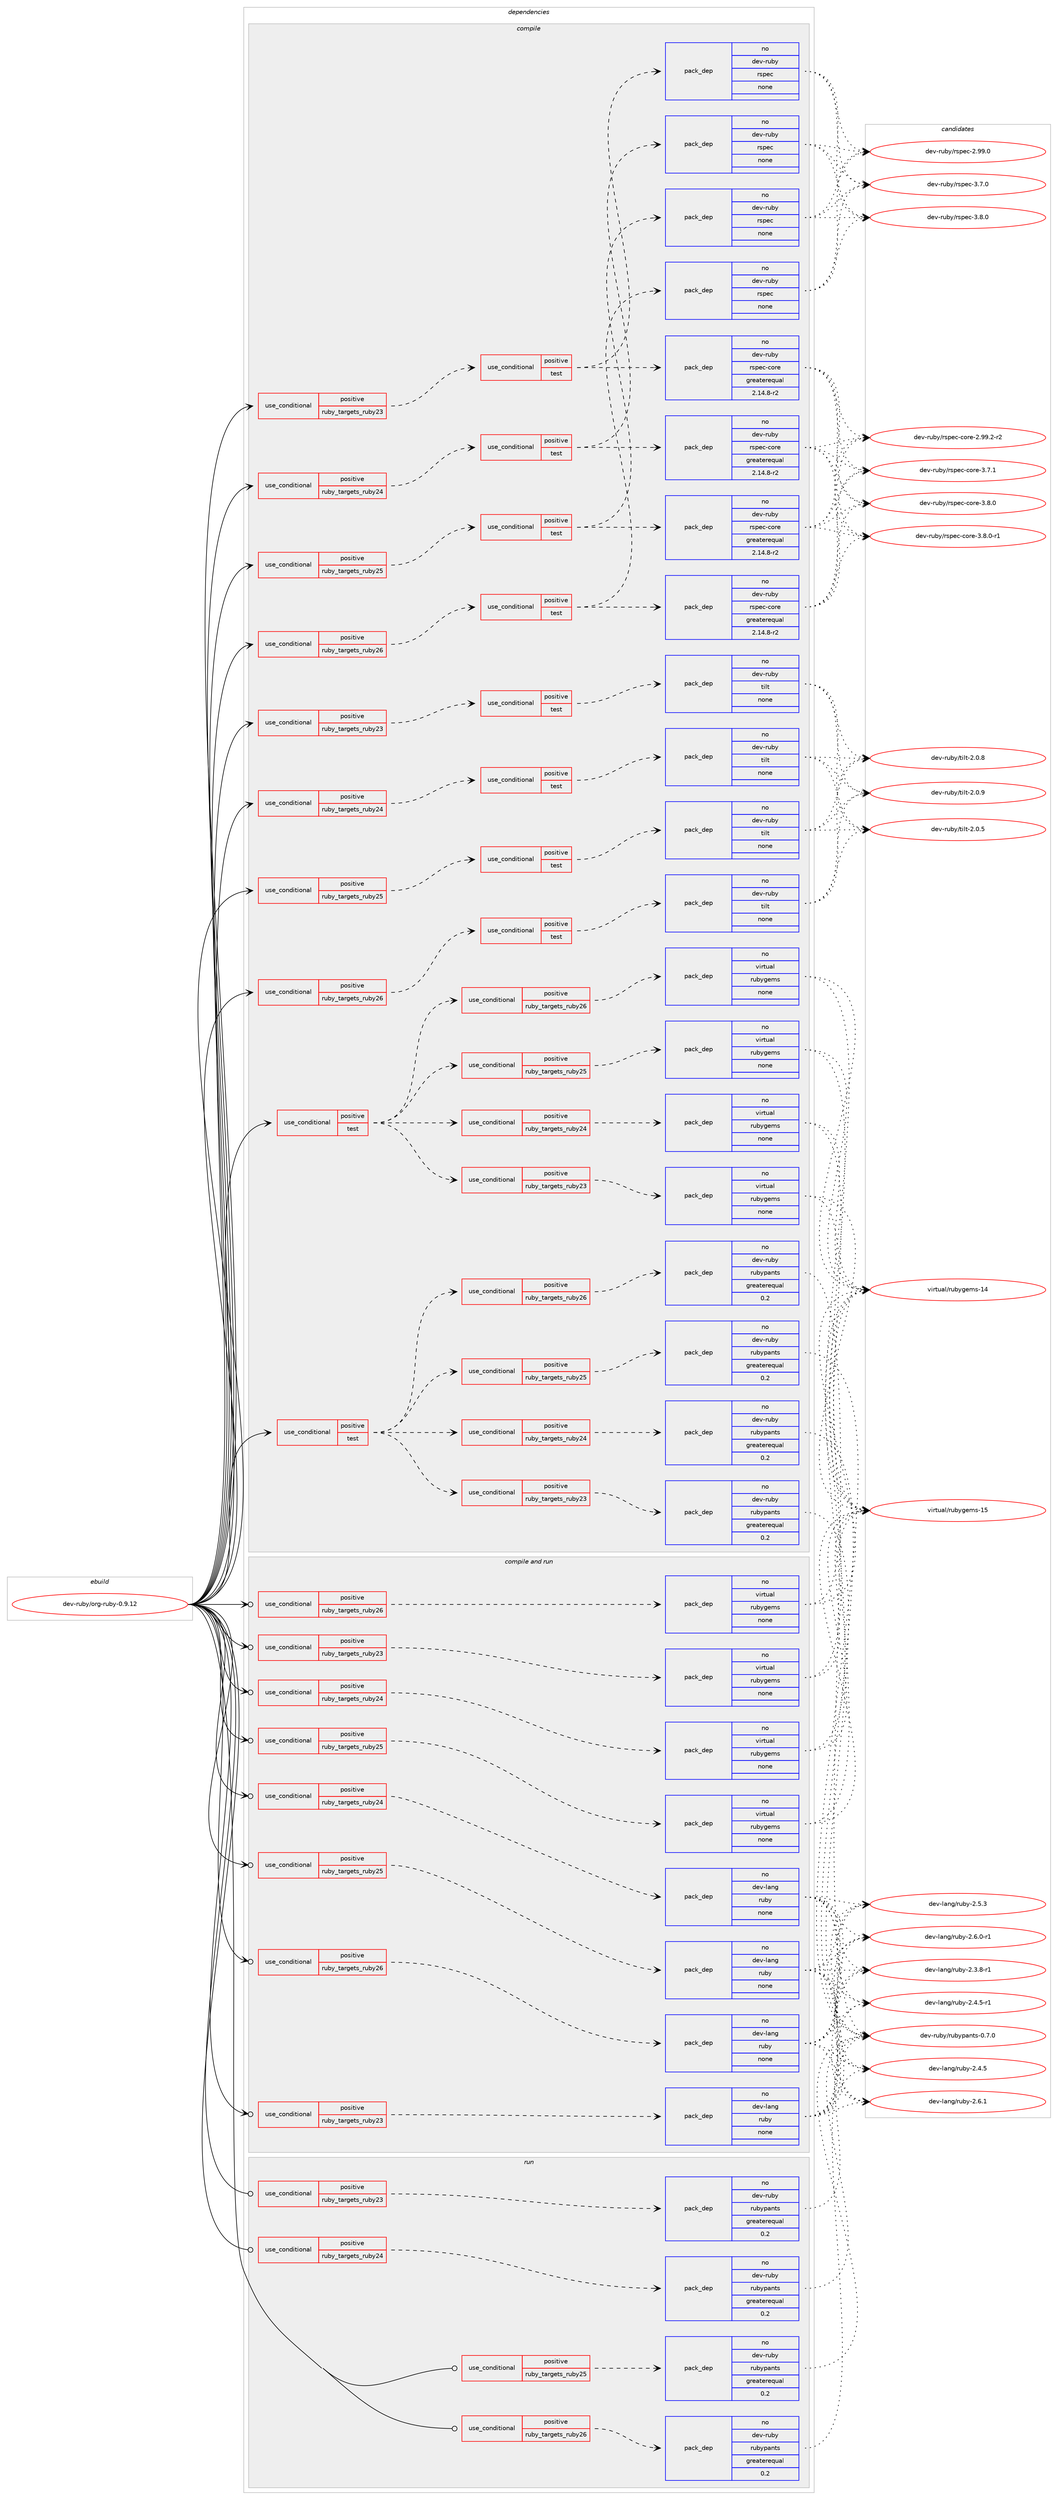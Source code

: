 digraph prolog {

# *************
# Graph options
# *************

newrank=true;
concentrate=true;
compound=true;
graph [rankdir=LR,fontname=Helvetica,fontsize=10,ranksep=1.5];#, ranksep=2.5, nodesep=0.2];
edge  [arrowhead=vee];
node  [fontname=Helvetica,fontsize=10];

# **********
# The ebuild
# **********

subgraph cluster_leftcol {
color=gray;
rank=same;
label=<<i>ebuild</i>>;
id [label="dev-ruby/org-ruby-0.9.12", color=red, width=4, href="../dev-ruby/org-ruby-0.9.12.svg"];
}

# ****************
# The dependencies
# ****************

subgraph cluster_midcol {
color=gray;
label=<<i>dependencies</i>>;
subgraph cluster_compile {
fillcolor="#eeeeee";
style=filled;
label=<<i>compile</i>>;
subgraph cond408301 {
dependency1509488 [label=<<TABLE BORDER="0" CELLBORDER="1" CELLSPACING="0" CELLPADDING="4"><TR><TD ROWSPAN="3" CELLPADDING="10">use_conditional</TD></TR><TR><TD>positive</TD></TR><TR><TD>ruby_targets_ruby23</TD></TR></TABLE>>, shape=none, color=red];
subgraph cond408302 {
dependency1509489 [label=<<TABLE BORDER="0" CELLBORDER="1" CELLSPACING="0" CELLPADDING="4"><TR><TD ROWSPAN="3" CELLPADDING="10">use_conditional</TD></TR><TR><TD>positive</TD></TR><TR><TD>test</TD></TR></TABLE>>, shape=none, color=red];
subgraph pack1077684 {
dependency1509490 [label=<<TABLE BORDER="0" CELLBORDER="1" CELLSPACING="0" CELLPADDING="4" WIDTH="220"><TR><TD ROWSPAN="6" CELLPADDING="30">pack_dep</TD></TR><TR><TD WIDTH="110">no</TD></TR><TR><TD>dev-ruby</TD></TR><TR><TD>rspec</TD></TR><TR><TD>none</TD></TR><TR><TD></TD></TR></TABLE>>, shape=none, color=blue];
}
dependency1509489:e -> dependency1509490:w [weight=20,style="dashed",arrowhead="vee"];
subgraph pack1077685 {
dependency1509491 [label=<<TABLE BORDER="0" CELLBORDER="1" CELLSPACING="0" CELLPADDING="4" WIDTH="220"><TR><TD ROWSPAN="6" CELLPADDING="30">pack_dep</TD></TR><TR><TD WIDTH="110">no</TD></TR><TR><TD>dev-ruby</TD></TR><TR><TD>rspec-core</TD></TR><TR><TD>greaterequal</TD></TR><TR><TD>2.14.8-r2</TD></TR></TABLE>>, shape=none, color=blue];
}
dependency1509489:e -> dependency1509491:w [weight=20,style="dashed",arrowhead="vee"];
}
dependency1509488:e -> dependency1509489:w [weight=20,style="dashed",arrowhead="vee"];
}
id:e -> dependency1509488:w [weight=20,style="solid",arrowhead="vee"];
subgraph cond408303 {
dependency1509492 [label=<<TABLE BORDER="0" CELLBORDER="1" CELLSPACING="0" CELLPADDING="4"><TR><TD ROWSPAN="3" CELLPADDING="10">use_conditional</TD></TR><TR><TD>positive</TD></TR><TR><TD>ruby_targets_ruby23</TD></TR></TABLE>>, shape=none, color=red];
subgraph cond408304 {
dependency1509493 [label=<<TABLE BORDER="0" CELLBORDER="1" CELLSPACING="0" CELLPADDING="4"><TR><TD ROWSPAN="3" CELLPADDING="10">use_conditional</TD></TR><TR><TD>positive</TD></TR><TR><TD>test</TD></TR></TABLE>>, shape=none, color=red];
subgraph pack1077686 {
dependency1509494 [label=<<TABLE BORDER="0" CELLBORDER="1" CELLSPACING="0" CELLPADDING="4" WIDTH="220"><TR><TD ROWSPAN="6" CELLPADDING="30">pack_dep</TD></TR><TR><TD WIDTH="110">no</TD></TR><TR><TD>dev-ruby</TD></TR><TR><TD>tilt</TD></TR><TR><TD>none</TD></TR><TR><TD></TD></TR></TABLE>>, shape=none, color=blue];
}
dependency1509493:e -> dependency1509494:w [weight=20,style="dashed",arrowhead="vee"];
}
dependency1509492:e -> dependency1509493:w [weight=20,style="dashed",arrowhead="vee"];
}
id:e -> dependency1509492:w [weight=20,style="solid",arrowhead="vee"];
subgraph cond408305 {
dependency1509495 [label=<<TABLE BORDER="0" CELLBORDER="1" CELLSPACING="0" CELLPADDING="4"><TR><TD ROWSPAN="3" CELLPADDING="10">use_conditional</TD></TR><TR><TD>positive</TD></TR><TR><TD>ruby_targets_ruby24</TD></TR></TABLE>>, shape=none, color=red];
subgraph cond408306 {
dependency1509496 [label=<<TABLE BORDER="0" CELLBORDER="1" CELLSPACING="0" CELLPADDING="4"><TR><TD ROWSPAN="3" CELLPADDING="10">use_conditional</TD></TR><TR><TD>positive</TD></TR><TR><TD>test</TD></TR></TABLE>>, shape=none, color=red];
subgraph pack1077687 {
dependency1509497 [label=<<TABLE BORDER="0" CELLBORDER="1" CELLSPACING="0" CELLPADDING="4" WIDTH="220"><TR><TD ROWSPAN="6" CELLPADDING="30">pack_dep</TD></TR><TR><TD WIDTH="110">no</TD></TR><TR><TD>dev-ruby</TD></TR><TR><TD>rspec</TD></TR><TR><TD>none</TD></TR><TR><TD></TD></TR></TABLE>>, shape=none, color=blue];
}
dependency1509496:e -> dependency1509497:w [weight=20,style="dashed",arrowhead="vee"];
subgraph pack1077688 {
dependency1509498 [label=<<TABLE BORDER="0" CELLBORDER="1" CELLSPACING="0" CELLPADDING="4" WIDTH="220"><TR><TD ROWSPAN="6" CELLPADDING="30">pack_dep</TD></TR><TR><TD WIDTH="110">no</TD></TR><TR><TD>dev-ruby</TD></TR><TR><TD>rspec-core</TD></TR><TR><TD>greaterequal</TD></TR><TR><TD>2.14.8-r2</TD></TR></TABLE>>, shape=none, color=blue];
}
dependency1509496:e -> dependency1509498:w [weight=20,style="dashed",arrowhead="vee"];
}
dependency1509495:e -> dependency1509496:w [weight=20,style="dashed",arrowhead="vee"];
}
id:e -> dependency1509495:w [weight=20,style="solid",arrowhead="vee"];
subgraph cond408307 {
dependency1509499 [label=<<TABLE BORDER="0" CELLBORDER="1" CELLSPACING="0" CELLPADDING="4"><TR><TD ROWSPAN="3" CELLPADDING="10">use_conditional</TD></TR><TR><TD>positive</TD></TR><TR><TD>ruby_targets_ruby24</TD></TR></TABLE>>, shape=none, color=red];
subgraph cond408308 {
dependency1509500 [label=<<TABLE BORDER="0" CELLBORDER="1" CELLSPACING="0" CELLPADDING="4"><TR><TD ROWSPAN="3" CELLPADDING="10">use_conditional</TD></TR><TR><TD>positive</TD></TR><TR><TD>test</TD></TR></TABLE>>, shape=none, color=red];
subgraph pack1077689 {
dependency1509501 [label=<<TABLE BORDER="0" CELLBORDER="1" CELLSPACING="0" CELLPADDING="4" WIDTH="220"><TR><TD ROWSPAN="6" CELLPADDING="30">pack_dep</TD></TR><TR><TD WIDTH="110">no</TD></TR><TR><TD>dev-ruby</TD></TR><TR><TD>tilt</TD></TR><TR><TD>none</TD></TR><TR><TD></TD></TR></TABLE>>, shape=none, color=blue];
}
dependency1509500:e -> dependency1509501:w [weight=20,style="dashed",arrowhead="vee"];
}
dependency1509499:e -> dependency1509500:w [weight=20,style="dashed",arrowhead="vee"];
}
id:e -> dependency1509499:w [weight=20,style="solid",arrowhead="vee"];
subgraph cond408309 {
dependency1509502 [label=<<TABLE BORDER="0" CELLBORDER="1" CELLSPACING="0" CELLPADDING="4"><TR><TD ROWSPAN="3" CELLPADDING="10">use_conditional</TD></TR><TR><TD>positive</TD></TR><TR><TD>ruby_targets_ruby25</TD></TR></TABLE>>, shape=none, color=red];
subgraph cond408310 {
dependency1509503 [label=<<TABLE BORDER="0" CELLBORDER="1" CELLSPACING="0" CELLPADDING="4"><TR><TD ROWSPAN="3" CELLPADDING="10">use_conditional</TD></TR><TR><TD>positive</TD></TR><TR><TD>test</TD></TR></TABLE>>, shape=none, color=red];
subgraph pack1077690 {
dependency1509504 [label=<<TABLE BORDER="0" CELLBORDER="1" CELLSPACING="0" CELLPADDING="4" WIDTH="220"><TR><TD ROWSPAN="6" CELLPADDING="30">pack_dep</TD></TR><TR><TD WIDTH="110">no</TD></TR><TR><TD>dev-ruby</TD></TR><TR><TD>rspec</TD></TR><TR><TD>none</TD></TR><TR><TD></TD></TR></TABLE>>, shape=none, color=blue];
}
dependency1509503:e -> dependency1509504:w [weight=20,style="dashed",arrowhead="vee"];
subgraph pack1077691 {
dependency1509505 [label=<<TABLE BORDER="0" CELLBORDER="1" CELLSPACING="0" CELLPADDING="4" WIDTH="220"><TR><TD ROWSPAN="6" CELLPADDING="30">pack_dep</TD></TR><TR><TD WIDTH="110">no</TD></TR><TR><TD>dev-ruby</TD></TR><TR><TD>rspec-core</TD></TR><TR><TD>greaterequal</TD></TR><TR><TD>2.14.8-r2</TD></TR></TABLE>>, shape=none, color=blue];
}
dependency1509503:e -> dependency1509505:w [weight=20,style="dashed",arrowhead="vee"];
}
dependency1509502:e -> dependency1509503:w [weight=20,style="dashed",arrowhead="vee"];
}
id:e -> dependency1509502:w [weight=20,style="solid",arrowhead="vee"];
subgraph cond408311 {
dependency1509506 [label=<<TABLE BORDER="0" CELLBORDER="1" CELLSPACING="0" CELLPADDING="4"><TR><TD ROWSPAN="3" CELLPADDING="10">use_conditional</TD></TR><TR><TD>positive</TD></TR><TR><TD>ruby_targets_ruby25</TD></TR></TABLE>>, shape=none, color=red];
subgraph cond408312 {
dependency1509507 [label=<<TABLE BORDER="0" CELLBORDER="1" CELLSPACING="0" CELLPADDING="4"><TR><TD ROWSPAN="3" CELLPADDING="10">use_conditional</TD></TR><TR><TD>positive</TD></TR><TR><TD>test</TD></TR></TABLE>>, shape=none, color=red];
subgraph pack1077692 {
dependency1509508 [label=<<TABLE BORDER="0" CELLBORDER="1" CELLSPACING="0" CELLPADDING="4" WIDTH="220"><TR><TD ROWSPAN="6" CELLPADDING="30">pack_dep</TD></TR><TR><TD WIDTH="110">no</TD></TR><TR><TD>dev-ruby</TD></TR><TR><TD>tilt</TD></TR><TR><TD>none</TD></TR><TR><TD></TD></TR></TABLE>>, shape=none, color=blue];
}
dependency1509507:e -> dependency1509508:w [weight=20,style="dashed",arrowhead="vee"];
}
dependency1509506:e -> dependency1509507:w [weight=20,style="dashed",arrowhead="vee"];
}
id:e -> dependency1509506:w [weight=20,style="solid",arrowhead="vee"];
subgraph cond408313 {
dependency1509509 [label=<<TABLE BORDER="0" CELLBORDER="1" CELLSPACING="0" CELLPADDING="4"><TR><TD ROWSPAN="3" CELLPADDING="10">use_conditional</TD></TR><TR><TD>positive</TD></TR><TR><TD>ruby_targets_ruby26</TD></TR></TABLE>>, shape=none, color=red];
subgraph cond408314 {
dependency1509510 [label=<<TABLE BORDER="0" CELLBORDER="1" CELLSPACING="0" CELLPADDING="4"><TR><TD ROWSPAN="3" CELLPADDING="10">use_conditional</TD></TR><TR><TD>positive</TD></TR><TR><TD>test</TD></TR></TABLE>>, shape=none, color=red];
subgraph pack1077693 {
dependency1509511 [label=<<TABLE BORDER="0" CELLBORDER="1" CELLSPACING="0" CELLPADDING="4" WIDTH="220"><TR><TD ROWSPAN="6" CELLPADDING="30">pack_dep</TD></TR><TR><TD WIDTH="110">no</TD></TR><TR><TD>dev-ruby</TD></TR><TR><TD>rspec</TD></TR><TR><TD>none</TD></TR><TR><TD></TD></TR></TABLE>>, shape=none, color=blue];
}
dependency1509510:e -> dependency1509511:w [weight=20,style="dashed",arrowhead="vee"];
subgraph pack1077694 {
dependency1509512 [label=<<TABLE BORDER="0" CELLBORDER="1" CELLSPACING="0" CELLPADDING="4" WIDTH="220"><TR><TD ROWSPAN="6" CELLPADDING="30">pack_dep</TD></TR><TR><TD WIDTH="110">no</TD></TR><TR><TD>dev-ruby</TD></TR><TR><TD>rspec-core</TD></TR><TR><TD>greaterequal</TD></TR><TR><TD>2.14.8-r2</TD></TR></TABLE>>, shape=none, color=blue];
}
dependency1509510:e -> dependency1509512:w [weight=20,style="dashed",arrowhead="vee"];
}
dependency1509509:e -> dependency1509510:w [weight=20,style="dashed",arrowhead="vee"];
}
id:e -> dependency1509509:w [weight=20,style="solid",arrowhead="vee"];
subgraph cond408315 {
dependency1509513 [label=<<TABLE BORDER="0" CELLBORDER="1" CELLSPACING="0" CELLPADDING="4"><TR><TD ROWSPAN="3" CELLPADDING="10">use_conditional</TD></TR><TR><TD>positive</TD></TR><TR><TD>ruby_targets_ruby26</TD></TR></TABLE>>, shape=none, color=red];
subgraph cond408316 {
dependency1509514 [label=<<TABLE BORDER="0" CELLBORDER="1" CELLSPACING="0" CELLPADDING="4"><TR><TD ROWSPAN="3" CELLPADDING="10">use_conditional</TD></TR><TR><TD>positive</TD></TR><TR><TD>test</TD></TR></TABLE>>, shape=none, color=red];
subgraph pack1077695 {
dependency1509515 [label=<<TABLE BORDER="0" CELLBORDER="1" CELLSPACING="0" CELLPADDING="4" WIDTH="220"><TR><TD ROWSPAN="6" CELLPADDING="30">pack_dep</TD></TR><TR><TD WIDTH="110">no</TD></TR><TR><TD>dev-ruby</TD></TR><TR><TD>tilt</TD></TR><TR><TD>none</TD></TR><TR><TD></TD></TR></TABLE>>, shape=none, color=blue];
}
dependency1509514:e -> dependency1509515:w [weight=20,style="dashed",arrowhead="vee"];
}
dependency1509513:e -> dependency1509514:w [weight=20,style="dashed",arrowhead="vee"];
}
id:e -> dependency1509513:w [weight=20,style="solid",arrowhead="vee"];
subgraph cond408317 {
dependency1509516 [label=<<TABLE BORDER="0" CELLBORDER="1" CELLSPACING="0" CELLPADDING="4"><TR><TD ROWSPAN="3" CELLPADDING="10">use_conditional</TD></TR><TR><TD>positive</TD></TR><TR><TD>test</TD></TR></TABLE>>, shape=none, color=red];
subgraph cond408318 {
dependency1509517 [label=<<TABLE BORDER="0" CELLBORDER="1" CELLSPACING="0" CELLPADDING="4"><TR><TD ROWSPAN="3" CELLPADDING="10">use_conditional</TD></TR><TR><TD>positive</TD></TR><TR><TD>ruby_targets_ruby23</TD></TR></TABLE>>, shape=none, color=red];
subgraph pack1077696 {
dependency1509518 [label=<<TABLE BORDER="0" CELLBORDER="1" CELLSPACING="0" CELLPADDING="4" WIDTH="220"><TR><TD ROWSPAN="6" CELLPADDING="30">pack_dep</TD></TR><TR><TD WIDTH="110">no</TD></TR><TR><TD>dev-ruby</TD></TR><TR><TD>rubypants</TD></TR><TR><TD>greaterequal</TD></TR><TR><TD>0.2</TD></TR></TABLE>>, shape=none, color=blue];
}
dependency1509517:e -> dependency1509518:w [weight=20,style="dashed",arrowhead="vee"];
}
dependency1509516:e -> dependency1509517:w [weight=20,style="dashed",arrowhead="vee"];
subgraph cond408319 {
dependency1509519 [label=<<TABLE BORDER="0" CELLBORDER="1" CELLSPACING="0" CELLPADDING="4"><TR><TD ROWSPAN="3" CELLPADDING="10">use_conditional</TD></TR><TR><TD>positive</TD></TR><TR><TD>ruby_targets_ruby24</TD></TR></TABLE>>, shape=none, color=red];
subgraph pack1077697 {
dependency1509520 [label=<<TABLE BORDER="0" CELLBORDER="1" CELLSPACING="0" CELLPADDING="4" WIDTH="220"><TR><TD ROWSPAN="6" CELLPADDING="30">pack_dep</TD></TR><TR><TD WIDTH="110">no</TD></TR><TR><TD>dev-ruby</TD></TR><TR><TD>rubypants</TD></TR><TR><TD>greaterequal</TD></TR><TR><TD>0.2</TD></TR></TABLE>>, shape=none, color=blue];
}
dependency1509519:e -> dependency1509520:w [weight=20,style="dashed",arrowhead="vee"];
}
dependency1509516:e -> dependency1509519:w [weight=20,style="dashed",arrowhead="vee"];
subgraph cond408320 {
dependency1509521 [label=<<TABLE BORDER="0" CELLBORDER="1" CELLSPACING="0" CELLPADDING="4"><TR><TD ROWSPAN="3" CELLPADDING="10">use_conditional</TD></TR><TR><TD>positive</TD></TR><TR><TD>ruby_targets_ruby25</TD></TR></TABLE>>, shape=none, color=red];
subgraph pack1077698 {
dependency1509522 [label=<<TABLE BORDER="0" CELLBORDER="1" CELLSPACING="0" CELLPADDING="4" WIDTH="220"><TR><TD ROWSPAN="6" CELLPADDING="30">pack_dep</TD></TR><TR><TD WIDTH="110">no</TD></TR><TR><TD>dev-ruby</TD></TR><TR><TD>rubypants</TD></TR><TR><TD>greaterequal</TD></TR><TR><TD>0.2</TD></TR></TABLE>>, shape=none, color=blue];
}
dependency1509521:e -> dependency1509522:w [weight=20,style="dashed",arrowhead="vee"];
}
dependency1509516:e -> dependency1509521:w [weight=20,style="dashed",arrowhead="vee"];
subgraph cond408321 {
dependency1509523 [label=<<TABLE BORDER="0" CELLBORDER="1" CELLSPACING="0" CELLPADDING="4"><TR><TD ROWSPAN="3" CELLPADDING="10">use_conditional</TD></TR><TR><TD>positive</TD></TR><TR><TD>ruby_targets_ruby26</TD></TR></TABLE>>, shape=none, color=red];
subgraph pack1077699 {
dependency1509524 [label=<<TABLE BORDER="0" CELLBORDER="1" CELLSPACING="0" CELLPADDING="4" WIDTH="220"><TR><TD ROWSPAN="6" CELLPADDING="30">pack_dep</TD></TR><TR><TD WIDTH="110">no</TD></TR><TR><TD>dev-ruby</TD></TR><TR><TD>rubypants</TD></TR><TR><TD>greaterequal</TD></TR><TR><TD>0.2</TD></TR></TABLE>>, shape=none, color=blue];
}
dependency1509523:e -> dependency1509524:w [weight=20,style="dashed",arrowhead="vee"];
}
dependency1509516:e -> dependency1509523:w [weight=20,style="dashed",arrowhead="vee"];
}
id:e -> dependency1509516:w [weight=20,style="solid",arrowhead="vee"];
subgraph cond408322 {
dependency1509525 [label=<<TABLE BORDER="0" CELLBORDER="1" CELLSPACING="0" CELLPADDING="4"><TR><TD ROWSPAN="3" CELLPADDING="10">use_conditional</TD></TR><TR><TD>positive</TD></TR><TR><TD>test</TD></TR></TABLE>>, shape=none, color=red];
subgraph cond408323 {
dependency1509526 [label=<<TABLE BORDER="0" CELLBORDER="1" CELLSPACING="0" CELLPADDING="4"><TR><TD ROWSPAN="3" CELLPADDING="10">use_conditional</TD></TR><TR><TD>positive</TD></TR><TR><TD>ruby_targets_ruby23</TD></TR></TABLE>>, shape=none, color=red];
subgraph pack1077700 {
dependency1509527 [label=<<TABLE BORDER="0" CELLBORDER="1" CELLSPACING="0" CELLPADDING="4" WIDTH="220"><TR><TD ROWSPAN="6" CELLPADDING="30">pack_dep</TD></TR><TR><TD WIDTH="110">no</TD></TR><TR><TD>virtual</TD></TR><TR><TD>rubygems</TD></TR><TR><TD>none</TD></TR><TR><TD></TD></TR></TABLE>>, shape=none, color=blue];
}
dependency1509526:e -> dependency1509527:w [weight=20,style="dashed",arrowhead="vee"];
}
dependency1509525:e -> dependency1509526:w [weight=20,style="dashed",arrowhead="vee"];
subgraph cond408324 {
dependency1509528 [label=<<TABLE BORDER="0" CELLBORDER="1" CELLSPACING="0" CELLPADDING="4"><TR><TD ROWSPAN="3" CELLPADDING="10">use_conditional</TD></TR><TR><TD>positive</TD></TR><TR><TD>ruby_targets_ruby24</TD></TR></TABLE>>, shape=none, color=red];
subgraph pack1077701 {
dependency1509529 [label=<<TABLE BORDER="0" CELLBORDER="1" CELLSPACING="0" CELLPADDING="4" WIDTH="220"><TR><TD ROWSPAN="6" CELLPADDING="30">pack_dep</TD></TR><TR><TD WIDTH="110">no</TD></TR><TR><TD>virtual</TD></TR><TR><TD>rubygems</TD></TR><TR><TD>none</TD></TR><TR><TD></TD></TR></TABLE>>, shape=none, color=blue];
}
dependency1509528:e -> dependency1509529:w [weight=20,style="dashed",arrowhead="vee"];
}
dependency1509525:e -> dependency1509528:w [weight=20,style="dashed",arrowhead="vee"];
subgraph cond408325 {
dependency1509530 [label=<<TABLE BORDER="0" CELLBORDER="1" CELLSPACING="0" CELLPADDING="4"><TR><TD ROWSPAN="3" CELLPADDING="10">use_conditional</TD></TR><TR><TD>positive</TD></TR><TR><TD>ruby_targets_ruby25</TD></TR></TABLE>>, shape=none, color=red];
subgraph pack1077702 {
dependency1509531 [label=<<TABLE BORDER="0" CELLBORDER="1" CELLSPACING="0" CELLPADDING="4" WIDTH="220"><TR><TD ROWSPAN="6" CELLPADDING="30">pack_dep</TD></TR><TR><TD WIDTH="110">no</TD></TR><TR><TD>virtual</TD></TR><TR><TD>rubygems</TD></TR><TR><TD>none</TD></TR><TR><TD></TD></TR></TABLE>>, shape=none, color=blue];
}
dependency1509530:e -> dependency1509531:w [weight=20,style="dashed",arrowhead="vee"];
}
dependency1509525:e -> dependency1509530:w [weight=20,style="dashed",arrowhead="vee"];
subgraph cond408326 {
dependency1509532 [label=<<TABLE BORDER="0" CELLBORDER="1" CELLSPACING="0" CELLPADDING="4"><TR><TD ROWSPAN="3" CELLPADDING="10">use_conditional</TD></TR><TR><TD>positive</TD></TR><TR><TD>ruby_targets_ruby26</TD></TR></TABLE>>, shape=none, color=red];
subgraph pack1077703 {
dependency1509533 [label=<<TABLE BORDER="0" CELLBORDER="1" CELLSPACING="0" CELLPADDING="4" WIDTH="220"><TR><TD ROWSPAN="6" CELLPADDING="30">pack_dep</TD></TR><TR><TD WIDTH="110">no</TD></TR><TR><TD>virtual</TD></TR><TR><TD>rubygems</TD></TR><TR><TD>none</TD></TR><TR><TD></TD></TR></TABLE>>, shape=none, color=blue];
}
dependency1509532:e -> dependency1509533:w [weight=20,style="dashed",arrowhead="vee"];
}
dependency1509525:e -> dependency1509532:w [weight=20,style="dashed",arrowhead="vee"];
}
id:e -> dependency1509525:w [weight=20,style="solid",arrowhead="vee"];
}
subgraph cluster_compileandrun {
fillcolor="#eeeeee";
style=filled;
label=<<i>compile and run</i>>;
subgraph cond408327 {
dependency1509534 [label=<<TABLE BORDER="0" CELLBORDER="1" CELLSPACING="0" CELLPADDING="4"><TR><TD ROWSPAN="3" CELLPADDING="10">use_conditional</TD></TR><TR><TD>positive</TD></TR><TR><TD>ruby_targets_ruby23</TD></TR></TABLE>>, shape=none, color=red];
subgraph pack1077704 {
dependency1509535 [label=<<TABLE BORDER="0" CELLBORDER="1" CELLSPACING="0" CELLPADDING="4" WIDTH="220"><TR><TD ROWSPAN="6" CELLPADDING="30">pack_dep</TD></TR><TR><TD WIDTH="110">no</TD></TR><TR><TD>dev-lang</TD></TR><TR><TD>ruby</TD></TR><TR><TD>none</TD></TR><TR><TD></TD></TR></TABLE>>, shape=none, color=blue];
}
dependency1509534:e -> dependency1509535:w [weight=20,style="dashed",arrowhead="vee"];
}
id:e -> dependency1509534:w [weight=20,style="solid",arrowhead="odotvee"];
subgraph cond408328 {
dependency1509536 [label=<<TABLE BORDER="0" CELLBORDER="1" CELLSPACING="0" CELLPADDING="4"><TR><TD ROWSPAN="3" CELLPADDING="10">use_conditional</TD></TR><TR><TD>positive</TD></TR><TR><TD>ruby_targets_ruby23</TD></TR></TABLE>>, shape=none, color=red];
subgraph pack1077705 {
dependency1509537 [label=<<TABLE BORDER="0" CELLBORDER="1" CELLSPACING="0" CELLPADDING="4" WIDTH="220"><TR><TD ROWSPAN="6" CELLPADDING="30">pack_dep</TD></TR><TR><TD WIDTH="110">no</TD></TR><TR><TD>virtual</TD></TR><TR><TD>rubygems</TD></TR><TR><TD>none</TD></TR><TR><TD></TD></TR></TABLE>>, shape=none, color=blue];
}
dependency1509536:e -> dependency1509537:w [weight=20,style="dashed",arrowhead="vee"];
}
id:e -> dependency1509536:w [weight=20,style="solid",arrowhead="odotvee"];
subgraph cond408329 {
dependency1509538 [label=<<TABLE BORDER="0" CELLBORDER="1" CELLSPACING="0" CELLPADDING="4"><TR><TD ROWSPAN="3" CELLPADDING="10">use_conditional</TD></TR><TR><TD>positive</TD></TR><TR><TD>ruby_targets_ruby24</TD></TR></TABLE>>, shape=none, color=red];
subgraph pack1077706 {
dependency1509539 [label=<<TABLE BORDER="0" CELLBORDER="1" CELLSPACING="0" CELLPADDING="4" WIDTH="220"><TR><TD ROWSPAN="6" CELLPADDING="30">pack_dep</TD></TR><TR><TD WIDTH="110">no</TD></TR><TR><TD>dev-lang</TD></TR><TR><TD>ruby</TD></TR><TR><TD>none</TD></TR><TR><TD></TD></TR></TABLE>>, shape=none, color=blue];
}
dependency1509538:e -> dependency1509539:w [weight=20,style="dashed",arrowhead="vee"];
}
id:e -> dependency1509538:w [weight=20,style="solid",arrowhead="odotvee"];
subgraph cond408330 {
dependency1509540 [label=<<TABLE BORDER="0" CELLBORDER="1" CELLSPACING="0" CELLPADDING="4"><TR><TD ROWSPAN="3" CELLPADDING="10">use_conditional</TD></TR><TR><TD>positive</TD></TR><TR><TD>ruby_targets_ruby24</TD></TR></TABLE>>, shape=none, color=red];
subgraph pack1077707 {
dependency1509541 [label=<<TABLE BORDER="0" CELLBORDER="1" CELLSPACING="0" CELLPADDING="4" WIDTH="220"><TR><TD ROWSPAN="6" CELLPADDING="30">pack_dep</TD></TR><TR><TD WIDTH="110">no</TD></TR><TR><TD>virtual</TD></TR><TR><TD>rubygems</TD></TR><TR><TD>none</TD></TR><TR><TD></TD></TR></TABLE>>, shape=none, color=blue];
}
dependency1509540:e -> dependency1509541:w [weight=20,style="dashed",arrowhead="vee"];
}
id:e -> dependency1509540:w [weight=20,style="solid",arrowhead="odotvee"];
subgraph cond408331 {
dependency1509542 [label=<<TABLE BORDER="0" CELLBORDER="1" CELLSPACING="0" CELLPADDING="4"><TR><TD ROWSPAN="3" CELLPADDING="10">use_conditional</TD></TR><TR><TD>positive</TD></TR><TR><TD>ruby_targets_ruby25</TD></TR></TABLE>>, shape=none, color=red];
subgraph pack1077708 {
dependency1509543 [label=<<TABLE BORDER="0" CELLBORDER="1" CELLSPACING="0" CELLPADDING="4" WIDTH="220"><TR><TD ROWSPAN="6" CELLPADDING="30">pack_dep</TD></TR><TR><TD WIDTH="110">no</TD></TR><TR><TD>dev-lang</TD></TR><TR><TD>ruby</TD></TR><TR><TD>none</TD></TR><TR><TD></TD></TR></TABLE>>, shape=none, color=blue];
}
dependency1509542:e -> dependency1509543:w [weight=20,style="dashed",arrowhead="vee"];
}
id:e -> dependency1509542:w [weight=20,style="solid",arrowhead="odotvee"];
subgraph cond408332 {
dependency1509544 [label=<<TABLE BORDER="0" CELLBORDER="1" CELLSPACING="0" CELLPADDING="4"><TR><TD ROWSPAN="3" CELLPADDING="10">use_conditional</TD></TR><TR><TD>positive</TD></TR><TR><TD>ruby_targets_ruby25</TD></TR></TABLE>>, shape=none, color=red];
subgraph pack1077709 {
dependency1509545 [label=<<TABLE BORDER="0" CELLBORDER="1" CELLSPACING="0" CELLPADDING="4" WIDTH="220"><TR><TD ROWSPAN="6" CELLPADDING="30">pack_dep</TD></TR><TR><TD WIDTH="110">no</TD></TR><TR><TD>virtual</TD></TR><TR><TD>rubygems</TD></TR><TR><TD>none</TD></TR><TR><TD></TD></TR></TABLE>>, shape=none, color=blue];
}
dependency1509544:e -> dependency1509545:w [weight=20,style="dashed",arrowhead="vee"];
}
id:e -> dependency1509544:w [weight=20,style="solid",arrowhead="odotvee"];
subgraph cond408333 {
dependency1509546 [label=<<TABLE BORDER="0" CELLBORDER="1" CELLSPACING="0" CELLPADDING="4"><TR><TD ROWSPAN="3" CELLPADDING="10">use_conditional</TD></TR><TR><TD>positive</TD></TR><TR><TD>ruby_targets_ruby26</TD></TR></TABLE>>, shape=none, color=red];
subgraph pack1077710 {
dependency1509547 [label=<<TABLE BORDER="0" CELLBORDER="1" CELLSPACING="0" CELLPADDING="4" WIDTH="220"><TR><TD ROWSPAN="6" CELLPADDING="30">pack_dep</TD></TR><TR><TD WIDTH="110">no</TD></TR><TR><TD>dev-lang</TD></TR><TR><TD>ruby</TD></TR><TR><TD>none</TD></TR><TR><TD></TD></TR></TABLE>>, shape=none, color=blue];
}
dependency1509546:e -> dependency1509547:w [weight=20,style="dashed",arrowhead="vee"];
}
id:e -> dependency1509546:w [weight=20,style="solid",arrowhead="odotvee"];
subgraph cond408334 {
dependency1509548 [label=<<TABLE BORDER="0" CELLBORDER="1" CELLSPACING="0" CELLPADDING="4"><TR><TD ROWSPAN="3" CELLPADDING="10">use_conditional</TD></TR><TR><TD>positive</TD></TR><TR><TD>ruby_targets_ruby26</TD></TR></TABLE>>, shape=none, color=red];
subgraph pack1077711 {
dependency1509549 [label=<<TABLE BORDER="0" CELLBORDER="1" CELLSPACING="0" CELLPADDING="4" WIDTH="220"><TR><TD ROWSPAN="6" CELLPADDING="30">pack_dep</TD></TR><TR><TD WIDTH="110">no</TD></TR><TR><TD>virtual</TD></TR><TR><TD>rubygems</TD></TR><TR><TD>none</TD></TR><TR><TD></TD></TR></TABLE>>, shape=none, color=blue];
}
dependency1509548:e -> dependency1509549:w [weight=20,style="dashed",arrowhead="vee"];
}
id:e -> dependency1509548:w [weight=20,style="solid",arrowhead="odotvee"];
}
subgraph cluster_run {
fillcolor="#eeeeee";
style=filled;
label=<<i>run</i>>;
subgraph cond408335 {
dependency1509550 [label=<<TABLE BORDER="0" CELLBORDER="1" CELLSPACING="0" CELLPADDING="4"><TR><TD ROWSPAN="3" CELLPADDING="10">use_conditional</TD></TR><TR><TD>positive</TD></TR><TR><TD>ruby_targets_ruby23</TD></TR></TABLE>>, shape=none, color=red];
subgraph pack1077712 {
dependency1509551 [label=<<TABLE BORDER="0" CELLBORDER="1" CELLSPACING="0" CELLPADDING="4" WIDTH="220"><TR><TD ROWSPAN="6" CELLPADDING="30">pack_dep</TD></TR><TR><TD WIDTH="110">no</TD></TR><TR><TD>dev-ruby</TD></TR><TR><TD>rubypants</TD></TR><TR><TD>greaterequal</TD></TR><TR><TD>0.2</TD></TR></TABLE>>, shape=none, color=blue];
}
dependency1509550:e -> dependency1509551:w [weight=20,style="dashed",arrowhead="vee"];
}
id:e -> dependency1509550:w [weight=20,style="solid",arrowhead="odot"];
subgraph cond408336 {
dependency1509552 [label=<<TABLE BORDER="0" CELLBORDER="1" CELLSPACING="0" CELLPADDING="4"><TR><TD ROWSPAN="3" CELLPADDING="10">use_conditional</TD></TR><TR><TD>positive</TD></TR><TR><TD>ruby_targets_ruby24</TD></TR></TABLE>>, shape=none, color=red];
subgraph pack1077713 {
dependency1509553 [label=<<TABLE BORDER="0" CELLBORDER="1" CELLSPACING="0" CELLPADDING="4" WIDTH="220"><TR><TD ROWSPAN="6" CELLPADDING="30">pack_dep</TD></TR><TR><TD WIDTH="110">no</TD></TR><TR><TD>dev-ruby</TD></TR><TR><TD>rubypants</TD></TR><TR><TD>greaterequal</TD></TR><TR><TD>0.2</TD></TR></TABLE>>, shape=none, color=blue];
}
dependency1509552:e -> dependency1509553:w [weight=20,style="dashed",arrowhead="vee"];
}
id:e -> dependency1509552:w [weight=20,style="solid",arrowhead="odot"];
subgraph cond408337 {
dependency1509554 [label=<<TABLE BORDER="0" CELLBORDER="1" CELLSPACING="0" CELLPADDING="4"><TR><TD ROWSPAN="3" CELLPADDING="10">use_conditional</TD></TR><TR><TD>positive</TD></TR><TR><TD>ruby_targets_ruby25</TD></TR></TABLE>>, shape=none, color=red];
subgraph pack1077714 {
dependency1509555 [label=<<TABLE BORDER="0" CELLBORDER="1" CELLSPACING="0" CELLPADDING="4" WIDTH="220"><TR><TD ROWSPAN="6" CELLPADDING="30">pack_dep</TD></TR><TR><TD WIDTH="110">no</TD></TR><TR><TD>dev-ruby</TD></TR><TR><TD>rubypants</TD></TR><TR><TD>greaterequal</TD></TR><TR><TD>0.2</TD></TR></TABLE>>, shape=none, color=blue];
}
dependency1509554:e -> dependency1509555:w [weight=20,style="dashed",arrowhead="vee"];
}
id:e -> dependency1509554:w [weight=20,style="solid",arrowhead="odot"];
subgraph cond408338 {
dependency1509556 [label=<<TABLE BORDER="0" CELLBORDER="1" CELLSPACING="0" CELLPADDING="4"><TR><TD ROWSPAN="3" CELLPADDING="10">use_conditional</TD></TR><TR><TD>positive</TD></TR><TR><TD>ruby_targets_ruby26</TD></TR></TABLE>>, shape=none, color=red];
subgraph pack1077715 {
dependency1509557 [label=<<TABLE BORDER="0" CELLBORDER="1" CELLSPACING="0" CELLPADDING="4" WIDTH="220"><TR><TD ROWSPAN="6" CELLPADDING="30">pack_dep</TD></TR><TR><TD WIDTH="110">no</TD></TR><TR><TD>dev-ruby</TD></TR><TR><TD>rubypants</TD></TR><TR><TD>greaterequal</TD></TR><TR><TD>0.2</TD></TR></TABLE>>, shape=none, color=blue];
}
dependency1509556:e -> dependency1509557:w [weight=20,style="dashed",arrowhead="vee"];
}
id:e -> dependency1509556:w [weight=20,style="solid",arrowhead="odot"];
}
}

# **************
# The candidates
# **************

subgraph cluster_choices {
rank=same;
color=gray;
label=<<i>candidates</i>>;

subgraph choice1077684 {
color=black;
nodesep=1;
choice1001011184511411798121471141151121019945504657574648 [label="dev-ruby/rspec-2.99.0", color=red, width=4,href="../dev-ruby/rspec-2.99.0.svg"];
choice10010111845114117981214711411511210199455146554648 [label="dev-ruby/rspec-3.7.0", color=red, width=4,href="../dev-ruby/rspec-3.7.0.svg"];
choice10010111845114117981214711411511210199455146564648 [label="dev-ruby/rspec-3.8.0", color=red, width=4,href="../dev-ruby/rspec-3.8.0.svg"];
dependency1509490:e -> choice1001011184511411798121471141151121019945504657574648:w [style=dotted,weight="100"];
dependency1509490:e -> choice10010111845114117981214711411511210199455146554648:w [style=dotted,weight="100"];
dependency1509490:e -> choice10010111845114117981214711411511210199455146564648:w [style=dotted,weight="100"];
}
subgraph choice1077685 {
color=black;
nodesep=1;
choice100101118451141179812147114115112101994599111114101455046575746504511450 [label="dev-ruby/rspec-core-2.99.2-r2", color=red, width=4,href="../dev-ruby/rspec-core-2.99.2-r2.svg"];
choice100101118451141179812147114115112101994599111114101455146554649 [label="dev-ruby/rspec-core-3.7.1", color=red, width=4,href="../dev-ruby/rspec-core-3.7.1.svg"];
choice100101118451141179812147114115112101994599111114101455146564648 [label="dev-ruby/rspec-core-3.8.0", color=red, width=4,href="../dev-ruby/rspec-core-3.8.0.svg"];
choice1001011184511411798121471141151121019945991111141014551465646484511449 [label="dev-ruby/rspec-core-3.8.0-r1", color=red, width=4,href="../dev-ruby/rspec-core-3.8.0-r1.svg"];
dependency1509491:e -> choice100101118451141179812147114115112101994599111114101455046575746504511450:w [style=dotted,weight="100"];
dependency1509491:e -> choice100101118451141179812147114115112101994599111114101455146554649:w [style=dotted,weight="100"];
dependency1509491:e -> choice100101118451141179812147114115112101994599111114101455146564648:w [style=dotted,weight="100"];
dependency1509491:e -> choice1001011184511411798121471141151121019945991111141014551465646484511449:w [style=dotted,weight="100"];
}
subgraph choice1077686 {
color=black;
nodesep=1;
choice100101118451141179812147116105108116455046484653 [label="dev-ruby/tilt-2.0.5", color=red, width=4,href="../dev-ruby/tilt-2.0.5.svg"];
choice100101118451141179812147116105108116455046484656 [label="dev-ruby/tilt-2.0.8", color=red, width=4,href="../dev-ruby/tilt-2.0.8.svg"];
choice100101118451141179812147116105108116455046484657 [label="dev-ruby/tilt-2.0.9", color=red, width=4,href="../dev-ruby/tilt-2.0.9.svg"];
dependency1509494:e -> choice100101118451141179812147116105108116455046484653:w [style=dotted,weight="100"];
dependency1509494:e -> choice100101118451141179812147116105108116455046484656:w [style=dotted,weight="100"];
dependency1509494:e -> choice100101118451141179812147116105108116455046484657:w [style=dotted,weight="100"];
}
subgraph choice1077687 {
color=black;
nodesep=1;
choice1001011184511411798121471141151121019945504657574648 [label="dev-ruby/rspec-2.99.0", color=red, width=4,href="../dev-ruby/rspec-2.99.0.svg"];
choice10010111845114117981214711411511210199455146554648 [label="dev-ruby/rspec-3.7.0", color=red, width=4,href="../dev-ruby/rspec-3.7.0.svg"];
choice10010111845114117981214711411511210199455146564648 [label="dev-ruby/rspec-3.8.0", color=red, width=4,href="../dev-ruby/rspec-3.8.0.svg"];
dependency1509497:e -> choice1001011184511411798121471141151121019945504657574648:w [style=dotted,weight="100"];
dependency1509497:e -> choice10010111845114117981214711411511210199455146554648:w [style=dotted,weight="100"];
dependency1509497:e -> choice10010111845114117981214711411511210199455146564648:w [style=dotted,weight="100"];
}
subgraph choice1077688 {
color=black;
nodesep=1;
choice100101118451141179812147114115112101994599111114101455046575746504511450 [label="dev-ruby/rspec-core-2.99.2-r2", color=red, width=4,href="../dev-ruby/rspec-core-2.99.2-r2.svg"];
choice100101118451141179812147114115112101994599111114101455146554649 [label="dev-ruby/rspec-core-3.7.1", color=red, width=4,href="../dev-ruby/rspec-core-3.7.1.svg"];
choice100101118451141179812147114115112101994599111114101455146564648 [label="dev-ruby/rspec-core-3.8.0", color=red, width=4,href="../dev-ruby/rspec-core-3.8.0.svg"];
choice1001011184511411798121471141151121019945991111141014551465646484511449 [label="dev-ruby/rspec-core-3.8.0-r1", color=red, width=4,href="../dev-ruby/rspec-core-3.8.0-r1.svg"];
dependency1509498:e -> choice100101118451141179812147114115112101994599111114101455046575746504511450:w [style=dotted,weight="100"];
dependency1509498:e -> choice100101118451141179812147114115112101994599111114101455146554649:w [style=dotted,weight="100"];
dependency1509498:e -> choice100101118451141179812147114115112101994599111114101455146564648:w [style=dotted,weight="100"];
dependency1509498:e -> choice1001011184511411798121471141151121019945991111141014551465646484511449:w [style=dotted,weight="100"];
}
subgraph choice1077689 {
color=black;
nodesep=1;
choice100101118451141179812147116105108116455046484653 [label="dev-ruby/tilt-2.0.5", color=red, width=4,href="../dev-ruby/tilt-2.0.5.svg"];
choice100101118451141179812147116105108116455046484656 [label="dev-ruby/tilt-2.0.8", color=red, width=4,href="../dev-ruby/tilt-2.0.8.svg"];
choice100101118451141179812147116105108116455046484657 [label="dev-ruby/tilt-2.0.9", color=red, width=4,href="../dev-ruby/tilt-2.0.9.svg"];
dependency1509501:e -> choice100101118451141179812147116105108116455046484653:w [style=dotted,weight="100"];
dependency1509501:e -> choice100101118451141179812147116105108116455046484656:w [style=dotted,weight="100"];
dependency1509501:e -> choice100101118451141179812147116105108116455046484657:w [style=dotted,weight="100"];
}
subgraph choice1077690 {
color=black;
nodesep=1;
choice1001011184511411798121471141151121019945504657574648 [label="dev-ruby/rspec-2.99.0", color=red, width=4,href="../dev-ruby/rspec-2.99.0.svg"];
choice10010111845114117981214711411511210199455146554648 [label="dev-ruby/rspec-3.7.0", color=red, width=4,href="../dev-ruby/rspec-3.7.0.svg"];
choice10010111845114117981214711411511210199455146564648 [label="dev-ruby/rspec-3.8.0", color=red, width=4,href="../dev-ruby/rspec-3.8.0.svg"];
dependency1509504:e -> choice1001011184511411798121471141151121019945504657574648:w [style=dotted,weight="100"];
dependency1509504:e -> choice10010111845114117981214711411511210199455146554648:w [style=dotted,weight="100"];
dependency1509504:e -> choice10010111845114117981214711411511210199455146564648:w [style=dotted,weight="100"];
}
subgraph choice1077691 {
color=black;
nodesep=1;
choice100101118451141179812147114115112101994599111114101455046575746504511450 [label="dev-ruby/rspec-core-2.99.2-r2", color=red, width=4,href="../dev-ruby/rspec-core-2.99.2-r2.svg"];
choice100101118451141179812147114115112101994599111114101455146554649 [label="dev-ruby/rspec-core-3.7.1", color=red, width=4,href="../dev-ruby/rspec-core-3.7.1.svg"];
choice100101118451141179812147114115112101994599111114101455146564648 [label="dev-ruby/rspec-core-3.8.0", color=red, width=4,href="../dev-ruby/rspec-core-3.8.0.svg"];
choice1001011184511411798121471141151121019945991111141014551465646484511449 [label="dev-ruby/rspec-core-3.8.0-r1", color=red, width=4,href="../dev-ruby/rspec-core-3.8.0-r1.svg"];
dependency1509505:e -> choice100101118451141179812147114115112101994599111114101455046575746504511450:w [style=dotted,weight="100"];
dependency1509505:e -> choice100101118451141179812147114115112101994599111114101455146554649:w [style=dotted,weight="100"];
dependency1509505:e -> choice100101118451141179812147114115112101994599111114101455146564648:w [style=dotted,weight="100"];
dependency1509505:e -> choice1001011184511411798121471141151121019945991111141014551465646484511449:w [style=dotted,weight="100"];
}
subgraph choice1077692 {
color=black;
nodesep=1;
choice100101118451141179812147116105108116455046484653 [label="dev-ruby/tilt-2.0.5", color=red, width=4,href="../dev-ruby/tilt-2.0.5.svg"];
choice100101118451141179812147116105108116455046484656 [label="dev-ruby/tilt-2.0.8", color=red, width=4,href="../dev-ruby/tilt-2.0.8.svg"];
choice100101118451141179812147116105108116455046484657 [label="dev-ruby/tilt-2.0.9", color=red, width=4,href="../dev-ruby/tilt-2.0.9.svg"];
dependency1509508:e -> choice100101118451141179812147116105108116455046484653:w [style=dotted,weight="100"];
dependency1509508:e -> choice100101118451141179812147116105108116455046484656:w [style=dotted,weight="100"];
dependency1509508:e -> choice100101118451141179812147116105108116455046484657:w [style=dotted,weight="100"];
}
subgraph choice1077693 {
color=black;
nodesep=1;
choice1001011184511411798121471141151121019945504657574648 [label="dev-ruby/rspec-2.99.0", color=red, width=4,href="../dev-ruby/rspec-2.99.0.svg"];
choice10010111845114117981214711411511210199455146554648 [label="dev-ruby/rspec-3.7.0", color=red, width=4,href="../dev-ruby/rspec-3.7.0.svg"];
choice10010111845114117981214711411511210199455146564648 [label="dev-ruby/rspec-3.8.0", color=red, width=4,href="../dev-ruby/rspec-3.8.0.svg"];
dependency1509511:e -> choice1001011184511411798121471141151121019945504657574648:w [style=dotted,weight="100"];
dependency1509511:e -> choice10010111845114117981214711411511210199455146554648:w [style=dotted,weight="100"];
dependency1509511:e -> choice10010111845114117981214711411511210199455146564648:w [style=dotted,weight="100"];
}
subgraph choice1077694 {
color=black;
nodesep=1;
choice100101118451141179812147114115112101994599111114101455046575746504511450 [label="dev-ruby/rspec-core-2.99.2-r2", color=red, width=4,href="../dev-ruby/rspec-core-2.99.2-r2.svg"];
choice100101118451141179812147114115112101994599111114101455146554649 [label="dev-ruby/rspec-core-3.7.1", color=red, width=4,href="../dev-ruby/rspec-core-3.7.1.svg"];
choice100101118451141179812147114115112101994599111114101455146564648 [label="dev-ruby/rspec-core-3.8.0", color=red, width=4,href="../dev-ruby/rspec-core-3.8.0.svg"];
choice1001011184511411798121471141151121019945991111141014551465646484511449 [label="dev-ruby/rspec-core-3.8.0-r1", color=red, width=4,href="../dev-ruby/rspec-core-3.8.0-r1.svg"];
dependency1509512:e -> choice100101118451141179812147114115112101994599111114101455046575746504511450:w [style=dotted,weight="100"];
dependency1509512:e -> choice100101118451141179812147114115112101994599111114101455146554649:w [style=dotted,weight="100"];
dependency1509512:e -> choice100101118451141179812147114115112101994599111114101455146564648:w [style=dotted,weight="100"];
dependency1509512:e -> choice1001011184511411798121471141151121019945991111141014551465646484511449:w [style=dotted,weight="100"];
}
subgraph choice1077695 {
color=black;
nodesep=1;
choice100101118451141179812147116105108116455046484653 [label="dev-ruby/tilt-2.0.5", color=red, width=4,href="../dev-ruby/tilt-2.0.5.svg"];
choice100101118451141179812147116105108116455046484656 [label="dev-ruby/tilt-2.0.8", color=red, width=4,href="../dev-ruby/tilt-2.0.8.svg"];
choice100101118451141179812147116105108116455046484657 [label="dev-ruby/tilt-2.0.9", color=red, width=4,href="../dev-ruby/tilt-2.0.9.svg"];
dependency1509515:e -> choice100101118451141179812147116105108116455046484653:w [style=dotted,weight="100"];
dependency1509515:e -> choice100101118451141179812147116105108116455046484656:w [style=dotted,weight="100"];
dependency1509515:e -> choice100101118451141179812147116105108116455046484657:w [style=dotted,weight="100"];
}
subgraph choice1077696 {
color=black;
nodesep=1;
choice1001011184511411798121471141179812111297110116115454846554648 [label="dev-ruby/rubypants-0.7.0", color=red, width=4,href="../dev-ruby/rubypants-0.7.0.svg"];
dependency1509518:e -> choice1001011184511411798121471141179812111297110116115454846554648:w [style=dotted,weight="100"];
}
subgraph choice1077697 {
color=black;
nodesep=1;
choice1001011184511411798121471141179812111297110116115454846554648 [label="dev-ruby/rubypants-0.7.0", color=red, width=4,href="../dev-ruby/rubypants-0.7.0.svg"];
dependency1509520:e -> choice1001011184511411798121471141179812111297110116115454846554648:w [style=dotted,weight="100"];
}
subgraph choice1077698 {
color=black;
nodesep=1;
choice1001011184511411798121471141179812111297110116115454846554648 [label="dev-ruby/rubypants-0.7.0", color=red, width=4,href="../dev-ruby/rubypants-0.7.0.svg"];
dependency1509522:e -> choice1001011184511411798121471141179812111297110116115454846554648:w [style=dotted,weight="100"];
}
subgraph choice1077699 {
color=black;
nodesep=1;
choice1001011184511411798121471141179812111297110116115454846554648 [label="dev-ruby/rubypants-0.7.0", color=red, width=4,href="../dev-ruby/rubypants-0.7.0.svg"];
dependency1509524:e -> choice1001011184511411798121471141179812111297110116115454846554648:w [style=dotted,weight="100"];
}
subgraph choice1077700 {
color=black;
nodesep=1;
choice118105114116117971084711411798121103101109115454952 [label="virtual/rubygems-14", color=red, width=4,href="../virtual/rubygems-14.svg"];
choice118105114116117971084711411798121103101109115454953 [label="virtual/rubygems-15", color=red, width=4,href="../virtual/rubygems-15.svg"];
dependency1509527:e -> choice118105114116117971084711411798121103101109115454952:w [style=dotted,weight="100"];
dependency1509527:e -> choice118105114116117971084711411798121103101109115454953:w [style=dotted,weight="100"];
}
subgraph choice1077701 {
color=black;
nodesep=1;
choice118105114116117971084711411798121103101109115454952 [label="virtual/rubygems-14", color=red, width=4,href="../virtual/rubygems-14.svg"];
choice118105114116117971084711411798121103101109115454953 [label="virtual/rubygems-15", color=red, width=4,href="../virtual/rubygems-15.svg"];
dependency1509529:e -> choice118105114116117971084711411798121103101109115454952:w [style=dotted,weight="100"];
dependency1509529:e -> choice118105114116117971084711411798121103101109115454953:w [style=dotted,weight="100"];
}
subgraph choice1077702 {
color=black;
nodesep=1;
choice118105114116117971084711411798121103101109115454952 [label="virtual/rubygems-14", color=red, width=4,href="../virtual/rubygems-14.svg"];
choice118105114116117971084711411798121103101109115454953 [label="virtual/rubygems-15", color=red, width=4,href="../virtual/rubygems-15.svg"];
dependency1509531:e -> choice118105114116117971084711411798121103101109115454952:w [style=dotted,weight="100"];
dependency1509531:e -> choice118105114116117971084711411798121103101109115454953:w [style=dotted,weight="100"];
}
subgraph choice1077703 {
color=black;
nodesep=1;
choice118105114116117971084711411798121103101109115454952 [label="virtual/rubygems-14", color=red, width=4,href="../virtual/rubygems-14.svg"];
choice118105114116117971084711411798121103101109115454953 [label="virtual/rubygems-15", color=red, width=4,href="../virtual/rubygems-15.svg"];
dependency1509533:e -> choice118105114116117971084711411798121103101109115454952:w [style=dotted,weight="100"];
dependency1509533:e -> choice118105114116117971084711411798121103101109115454953:w [style=dotted,weight="100"];
}
subgraph choice1077704 {
color=black;
nodesep=1;
choice100101118451089711010347114117981214550465146564511449 [label="dev-lang/ruby-2.3.8-r1", color=red, width=4,href="../dev-lang/ruby-2.3.8-r1.svg"];
choice10010111845108971101034711411798121455046524653 [label="dev-lang/ruby-2.4.5", color=red, width=4,href="../dev-lang/ruby-2.4.5.svg"];
choice100101118451089711010347114117981214550465246534511449 [label="dev-lang/ruby-2.4.5-r1", color=red, width=4,href="../dev-lang/ruby-2.4.5-r1.svg"];
choice10010111845108971101034711411798121455046534651 [label="dev-lang/ruby-2.5.3", color=red, width=4,href="../dev-lang/ruby-2.5.3.svg"];
choice100101118451089711010347114117981214550465446484511449 [label="dev-lang/ruby-2.6.0-r1", color=red, width=4,href="../dev-lang/ruby-2.6.0-r1.svg"];
choice10010111845108971101034711411798121455046544649 [label="dev-lang/ruby-2.6.1", color=red, width=4,href="../dev-lang/ruby-2.6.1.svg"];
dependency1509535:e -> choice100101118451089711010347114117981214550465146564511449:w [style=dotted,weight="100"];
dependency1509535:e -> choice10010111845108971101034711411798121455046524653:w [style=dotted,weight="100"];
dependency1509535:e -> choice100101118451089711010347114117981214550465246534511449:w [style=dotted,weight="100"];
dependency1509535:e -> choice10010111845108971101034711411798121455046534651:w [style=dotted,weight="100"];
dependency1509535:e -> choice100101118451089711010347114117981214550465446484511449:w [style=dotted,weight="100"];
dependency1509535:e -> choice10010111845108971101034711411798121455046544649:w [style=dotted,weight="100"];
}
subgraph choice1077705 {
color=black;
nodesep=1;
choice118105114116117971084711411798121103101109115454952 [label="virtual/rubygems-14", color=red, width=4,href="../virtual/rubygems-14.svg"];
choice118105114116117971084711411798121103101109115454953 [label="virtual/rubygems-15", color=red, width=4,href="../virtual/rubygems-15.svg"];
dependency1509537:e -> choice118105114116117971084711411798121103101109115454952:w [style=dotted,weight="100"];
dependency1509537:e -> choice118105114116117971084711411798121103101109115454953:w [style=dotted,weight="100"];
}
subgraph choice1077706 {
color=black;
nodesep=1;
choice100101118451089711010347114117981214550465146564511449 [label="dev-lang/ruby-2.3.8-r1", color=red, width=4,href="../dev-lang/ruby-2.3.8-r1.svg"];
choice10010111845108971101034711411798121455046524653 [label="dev-lang/ruby-2.4.5", color=red, width=4,href="../dev-lang/ruby-2.4.5.svg"];
choice100101118451089711010347114117981214550465246534511449 [label="dev-lang/ruby-2.4.5-r1", color=red, width=4,href="../dev-lang/ruby-2.4.5-r1.svg"];
choice10010111845108971101034711411798121455046534651 [label="dev-lang/ruby-2.5.3", color=red, width=4,href="../dev-lang/ruby-2.5.3.svg"];
choice100101118451089711010347114117981214550465446484511449 [label="dev-lang/ruby-2.6.0-r1", color=red, width=4,href="../dev-lang/ruby-2.6.0-r1.svg"];
choice10010111845108971101034711411798121455046544649 [label="dev-lang/ruby-2.6.1", color=red, width=4,href="../dev-lang/ruby-2.6.1.svg"];
dependency1509539:e -> choice100101118451089711010347114117981214550465146564511449:w [style=dotted,weight="100"];
dependency1509539:e -> choice10010111845108971101034711411798121455046524653:w [style=dotted,weight="100"];
dependency1509539:e -> choice100101118451089711010347114117981214550465246534511449:w [style=dotted,weight="100"];
dependency1509539:e -> choice10010111845108971101034711411798121455046534651:w [style=dotted,weight="100"];
dependency1509539:e -> choice100101118451089711010347114117981214550465446484511449:w [style=dotted,weight="100"];
dependency1509539:e -> choice10010111845108971101034711411798121455046544649:w [style=dotted,weight="100"];
}
subgraph choice1077707 {
color=black;
nodesep=1;
choice118105114116117971084711411798121103101109115454952 [label="virtual/rubygems-14", color=red, width=4,href="../virtual/rubygems-14.svg"];
choice118105114116117971084711411798121103101109115454953 [label="virtual/rubygems-15", color=red, width=4,href="../virtual/rubygems-15.svg"];
dependency1509541:e -> choice118105114116117971084711411798121103101109115454952:w [style=dotted,weight="100"];
dependency1509541:e -> choice118105114116117971084711411798121103101109115454953:w [style=dotted,weight="100"];
}
subgraph choice1077708 {
color=black;
nodesep=1;
choice100101118451089711010347114117981214550465146564511449 [label="dev-lang/ruby-2.3.8-r1", color=red, width=4,href="../dev-lang/ruby-2.3.8-r1.svg"];
choice10010111845108971101034711411798121455046524653 [label="dev-lang/ruby-2.4.5", color=red, width=4,href="../dev-lang/ruby-2.4.5.svg"];
choice100101118451089711010347114117981214550465246534511449 [label="dev-lang/ruby-2.4.5-r1", color=red, width=4,href="../dev-lang/ruby-2.4.5-r1.svg"];
choice10010111845108971101034711411798121455046534651 [label="dev-lang/ruby-2.5.3", color=red, width=4,href="../dev-lang/ruby-2.5.3.svg"];
choice100101118451089711010347114117981214550465446484511449 [label="dev-lang/ruby-2.6.0-r1", color=red, width=4,href="../dev-lang/ruby-2.6.0-r1.svg"];
choice10010111845108971101034711411798121455046544649 [label="dev-lang/ruby-2.6.1", color=red, width=4,href="../dev-lang/ruby-2.6.1.svg"];
dependency1509543:e -> choice100101118451089711010347114117981214550465146564511449:w [style=dotted,weight="100"];
dependency1509543:e -> choice10010111845108971101034711411798121455046524653:w [style=dotted,weight="100"];
dependency1509543:e -> choice100101118451089711010347114117981214550465246534511449:w [style=dotted,weight="100"];
dependency1509543:e -> choice10010111845108971101034711411798121455046534651:w [style=dotted,weight="100"];
dependency1509543:e -> choice100101118451089711010347114117981214550465446484511449:w [style=dotted,weight="100"];
dependency1509543:e -> choice10010111845108971101034711411798121455046544649:w [style=dotted,weight="100"];
}
subgraph choice1077709 {
color=black;
nodesep=1;
choice118105114116117971084711411798121103101109115454952 [label="virtual/rubygems-14", color=red, width=4,href="../virtual/rubygems-14.svg"];
choice118105114116117971084711411798121103101109115454953 [label="virtual/rubygems-15", color=red, width=4,href="../virtual/rubygems-15.svg"];
dependency1509545:e -> choice118105114116117971084711411798121103101109115454952:w [style=dotted,weight="100"];
dependency1509545:e -> choice118105114116117971084711411798121103101109115454953:w [style=dotted,weight="100"];
}
subgraph choice1077710 {
color=black;
nodesep=1;
choice100101118451089711010347114117981214550465146564511449 [label="dev-lang/ruby-2.3.8-r1", color=red, width=4,href="../dev-lang/ruby-2.3.8-r1.svg"];
choice10010111845108971101034711411798121455046524653 [label="dev-lang/ruby-2.4.5", color=red, width=4,href="../dev-lang/ruby-2.4.5.svg"];
choice100101118451089711010347114117981214550465246534511449 [label="dev-lang/ruby-2.4.5-r1", color=red, width=4,href="../dev-lang/ruby-2.4.5-r1.svg"];
choice10010111845108971101034711411798121455046534651 [label="dev-lang/ruby-2.5.3", color=red, width=4,href="../dev-lang/ruby-2.5.3.svg"];
choice100101118451089711010347114117981214550465446484511449 [label="dev-lang/ruby-2.6.0-r1", color=red, width=4,href="../dev-lang/ruby-2.6.0-r1.svg"];
choice10010111845108971101034711411798121455046544649 [label="dev-lang/ruby-2.6.1", color=red, width=4,href="../dev-lang/ruby-2.6.1.svg"];
dependency1509547:e -> choice100101118451089711010347114117981214550465146564511449:w [style=dotted,weight="100"];
dependency1509547:e -> choice10010111845108971101034711411798121455046524653:w [style=dotted,weight="100"];
dependency1509547:e -> choice100101118451089711010347114117981214550465246534511449:w [style=dotted,weight="100"];
dependency1509547:e -> choice10010111845108971101034711411798121455046534651:w [style=dotted,weight="100"];
dependency1509547:e -> choice100101118451089711010347114117981214550465446484511449:w [style=dotted,weight="100"];
dependency1509547:e -> choice10010111845108971101034711411798121455046544649:w [style=dotted,weight="100"];
}
subgraph choice1077711 {
color=black;
nodesep=1;
choice118105114116117971084711411798121103101109115454952 [label="virtual/rubygems-14", color=red, width=4,href="../virtual/rubygems-14.svg"];
choice118105114116117971084711411798121103101109115454953 [label="virtual/rubygems-15", color=red, width=4,href="../virtual/rubygems-15.svg"];
dependency1509549:e -> choice118105114116117971084711411798121103101109115454952:w [style=dotted,weight="100"];
dependency1509549:e -> choice118105114116117971084711411798121103101109115454953:w [style=dotted,weight="100"];
}
subgraph choice1077712 {
color=black;
nodesep=1;
choice1001011184511411798121471141179812111297110116115454846554648 [label="dev-ruby/rubypants-0.7.0", color=red, width=4,href="../dev-ruby/rubypants-0.7.0.svg"];
dependency1509551:e -> choice1001011184511411798121471141179812111297110116115454846554648:w [style=dotted,weight="100"];
}
subgraph choice1077713 {
color=black;
nodesep=1;
choice1001011184511411798121471141179812111297110116115454846554648 [label="dev-ruby/rubypants-0.7.0", color=red, width=4,href="../dev-ruby/rubypants-0.7.0.svg"];
dependency1509553:e -> choice1001011184511411798121471141179812111297110116115454846554648:w [style=dotted,weight="100"];
}
subgraph choice1077714 {
color=black;
nodesep=1;
choice1001011184511411798121471141179812111297110116115454846554648 [label="dev-ruby/rubypants-0.7.0", color=red, width=4,href="../dev-ruby/rubypants-0.7.0.svg"];
dependency1509555:e -> choice1001011184511411798121471141179812111297110116115454846554648:w [style=dotted,weight="100"];
}
subgraph choice1077715 {
color=black;
nodesep=1;
choice1001011184511411798121471141179812111297110116115454846554648 [label="dev-ruby/rubypants-0.7.0", color=red, width=4,href="../dev-ruby/rubypants-0.7.0.svg"];
dependency1509557:e -> choice1001011184511411798121471141179812111297110116115454846554648:w [style=dotted,weight="100"];
}
}

}
